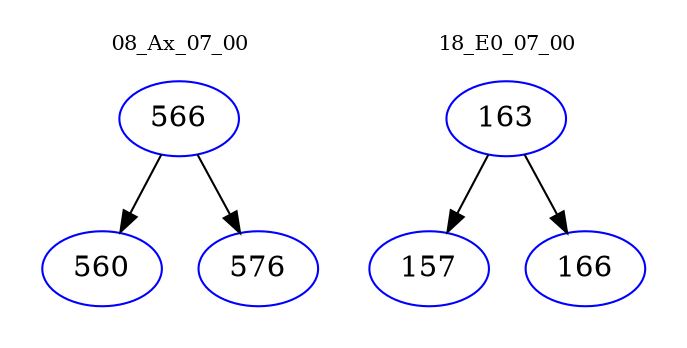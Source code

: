 digraph{
subgraph cluster_0 {
color = white
label = "08_Ax_07_00";
fontsize=10;
T0_566 [label="566", color="blue"]
T0_566 -> T0_560 [color="black"]
T0_560 [label="560", color="blue"]
T0_566 -> T0_576 [color="black"]
T0_576 [label="576", color="blue"]
}
subgraph cluster_1 {
color = white
label = "18_E0_07_00";
fontsize=10;
T1_163 [label="163", color="blue"]
T1_163 -> T1_157 [color="black"]
T1_157 [label="157", color="blue"]
T1_163 -> T1_166 [color="black"]
T1_166 [label="166", color="blue"]
}
}
